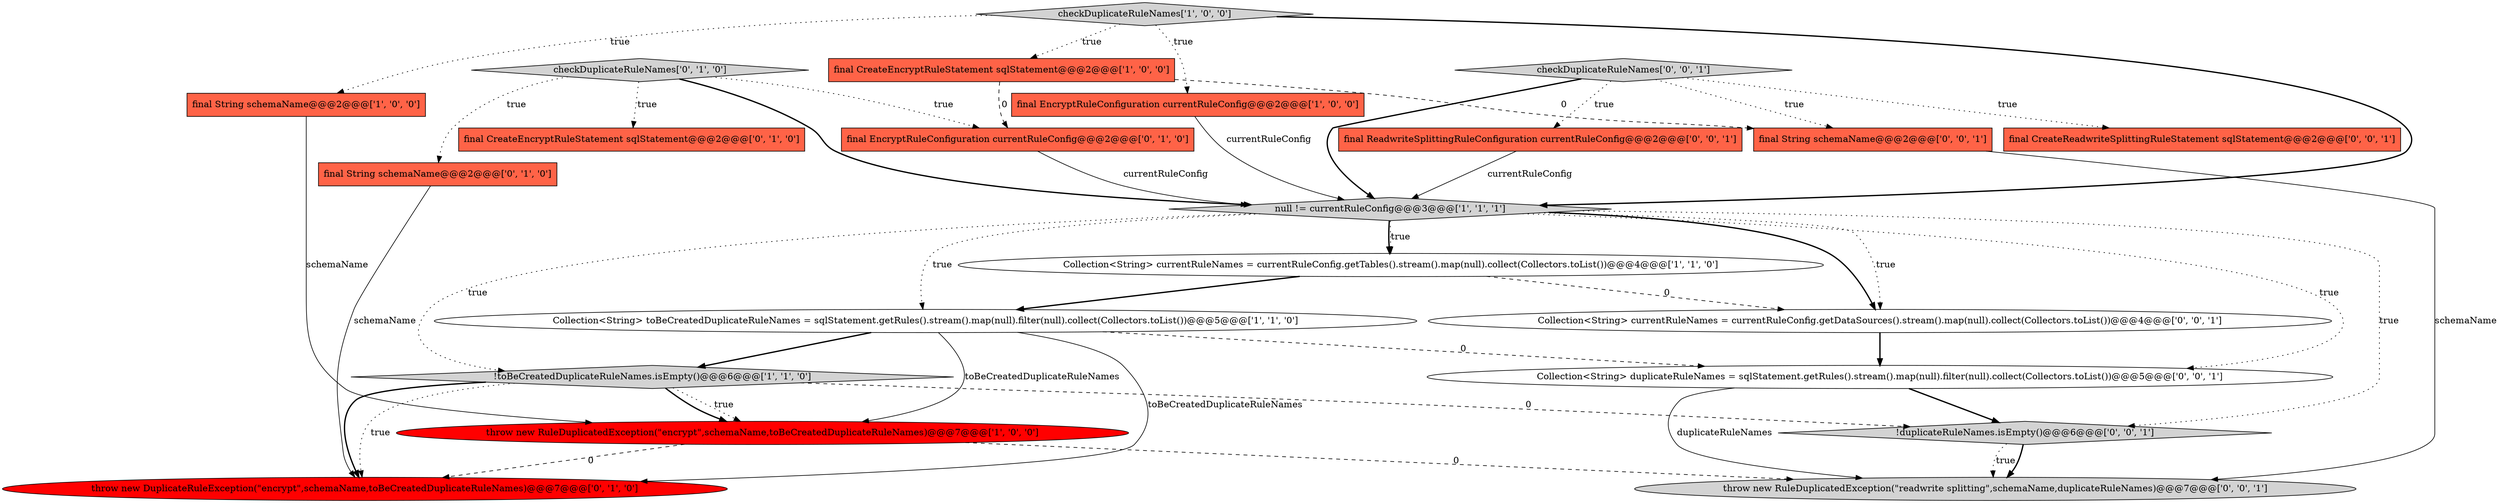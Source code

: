 digraph {
6 [style = filled, label = "final CreateEncryptRuleStatement sqlStatement@@@2@@@['1', '0', '0']", fillcolor = tomato, shape = box image = "AAA1AAABBB1BBB"];
5 [style = filled, label = "throw new RuleDuplicatedException(\"encrypt\",schemaName,toBeCreatedDuplicateRuleNames)@@@7@@@['1', '0', '0']", fillcolor = red, shape = ellipse image = "AAA1AAABBB1BBB"];
18 [style = filled, label = "checkDuplicateRuleNames['0', '0', '1']", fillcolor = lightgray, shape = diamond image = "AAA0AAABBB3BBB"];
14 [style = filled, label = "final CreateReadwriteSplittingRuleStatement sqlStatement@@@2@@@['0', '0', '1']", fillcolor = tomato, shape = box image = "AAA0AAABBB3BBB"];
17 [style = filled, label = "final ReadwriteSplittingRuleConfiguration currentRuleConfig@@@2@@@['0', '0', '1']", fillcolor = tomato, shape = box image = "AAA0AAABBB3BBB"];
8 [style = filled, label = "Collection<String> toBeCreatedDuplicateRuleNames = sqlStatement.getRules().stream().map(null).filter(null).collect(Collectors.toList())@@@5@@@['1', '1', '0']", fillcolor = white, shape = ellipse image = "AAA0AAABBB1BBB"];
15 [style = filled, label = "Collection<String> currentRuleNames = currentRuleConfig.getDataSources().stream().map(null).collect(Collectors.toList())@@@4@@@['0', '0', '1']", fillcolor = white, shape = ellipse image = "AAA0AAABBB3BBB"];
0 [style = filled, label = "checkDuplicateRuleNames['1', '0', '0']", fillcolor = lightgray, shape = diamond image = "AAA0AAABBB1BBB"];
2 [style = filled, label = "final EncryptRuleConfiguration currentRuleConfig@@@2@@@['1', '0', '0']", fillcolor = tomato, shape = box image = "AAA0AAABBB1BBB"];
10 [style = filled, label = "final CreateEncryptRuleStatement sqlStatement@@@2@@@['0', '1', '0']", fillcolor = tomato, shape = box image = "AAA0AAABBB2BBB"];
1 [style = filled, label = "Collection<String> currentRuleNames = currentRuleConfig.getTables().stream().map(null).collect(Collectors.toList())@@@4@@@['1', '1', '0']", fillcolor = white, shape = ellipse image = "AAA0AAABBB1BBB"];
13 [style = filled, label = "throw new DuplicateRuleException(\"encrypt\",schemaName,toBeCreatedDuplicateRuleNames)@@@7@@@['0', '1', '0']", fillcolor = red, shape = ellipse image = "AAA1AAABBB2BBB"];
12 [style = filled, label = "final EncryptRuleConfiguration currentRuleConfig@@@2@@@['0', '1', '0']", fillcolor = tomato, shape = box image = "AAA1AAABBB2BBB"];
7 [style = filled, label = "null != currentRuleConfig@@@3@@@['1', '1', '1']", fillcolor = lightgray, shape = diamond image = "AAA0AAABBB1BBB"];
3 [style = filled, label = "final String schemaName@@@2@@@['1', '0', '0']", fillcolor = tomato, shape = box image = "AAA0AAABBB1BBB"];
21 [style = filled, label = "!duplicateRuleNames.isEmpty()@@@6@@@['0', '0', '1']", fillcolor = lightgray, shape = diamond image = "AAA0AAABBB3BBB"];
11 [style = filled, label = "checkDuplicateRuleNames['0', '1', '0']", fillcolor = lightgray, shape = diamond image = "AAA0AAABBB2BBB"];
20 [style = filled, label = "throw new RuleDuplicatedException(\"readwrite splitting\",schemaName,duplicateRuleNames)@@@7@@@['0', '0', '1']", fillcolor = lightgray, shape = ellipse image = "AAA0AAABBB3BBB"];
9 [style = filled, label = "final String schemaName@@@2@@@['0', '1', '0']", fillcolor = tomato, shape = box image = "AAA0AAABBB2BBB"];
16 [style = filled, label = "Collection<String> duplicateRuleNames = sqlStatement.getRules().stream().map(null).filter(null).collect(Collectors.toList())@@@5@@@['0', '0', '1']", fillcolor = white, shape = ellipse image = "AAA0AAABBB3BBB"];
4 [style = filled, label = "!toBeCreatedDuplicateRuleNames.isEmpty()@@@6@@@['1', '1', '0']", fillcolor = lightgray, shape = diamond image = "AAA0AAABBB1BBB"];
19 [style = filled, label = "final String schemaName@@@2@@@['0', '0', '1']", fillcolor = tomato, shape = box image = "AAA0AAABBB3BBB"];
5->13 [style = dashed, label="0"];
4->5 [style = dotted, label="true"];
8->16 [style = dashed, label="0"];
7->1 [style = bold, label=""];
21->20 [style = dotted, label="true"];
1->8 [style = bold, label=""];
2->7 [style = solid, label="currentRuleConfig"];
17->7 [style = solid, label="currentRuleConfig"];
11->10 [style = dotted, label="true"];
1->15 [style = dashed, label="0"];
8->13 [style = solid, label="toBeCreatedDuplicateRuleNames"];
11->12 [style = dotted, label="true"];
4->13 [style = bold, label=""];
18->19 [style = dotted, label="true"];
16->20 [style = solid, label="duplicateRuleNames"];
11->9 [style = dotted, label="true"];
3->5 [style = solid, label="schemaName"];
0->6 [style = dotted, label="true"];
15->16 [style = bold, label=""];
4->21 [style = dashed, label="0"];
7->15 [style = dotted, label="true"];
18->14 [style = dotted, label="true"];
5->20 [style = dashed, label="0"];
0->7 [style = bold, label=""];
6->12 [style = dashed, label="0"];
19->20 [style = solid, label="schemaName"];
4->13 [style = dotted, label="true"];
21->20 [style = bold, label=""];
16->21 [style = bold, label=""];
7->4 [style = dotted, label="true"];
6->19 [style = dashed, label="0"];
7->16 [style = dotted, label="true"];
7->15 [style = bold, label=""];
0->3 [style = dotted, label="true"];
18->17 [style = dotted, label="true"];
8->5 [style = solid, label="toBeCreatedDuplicateRuleNames"];
0->2 [style = dotted, label="true"];
8->4 [style = bold, label=""];
18->7 [style = bold, label=""];
7->1 [style = dotted, label="true"];
7->8 [style = dotted, label="true"];
7->21 [style = dotted, label="true"];
4->5 [style = bold, label=""];
12->7 [style = solid, label="currentRuleConfig"];
11->7 [style = bold, label=""];
9->13 [style = solid, label="schemaName"];
}
